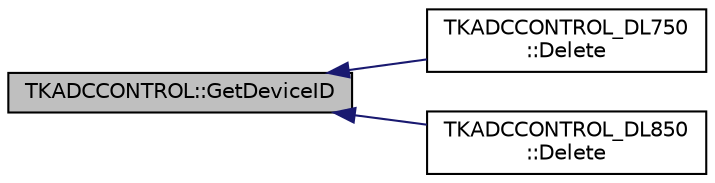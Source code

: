 digraph "TKADCCONTROL::GetDeviceID"
{
  edge [fontname="Helvetica",fontsize="10",labelfontname="Helvetica",labelfontsize="10"];
  node [fontname="Helvetica",fontsize="10",shape=record];
  rankdir="LR";
  Node6 [label="TKADCCONTROL::GetDeviceID",height=0.2,width=0.4,color="black", fillcolor="grey75", style="filled", fontcolor="black"];
  Node6 -> Node7 [dir="back",color="midnightblue",fontsize="10",style="solid",fontname="Helvetica"];
  Node7 [label="TKADCCONTROL_DL750\l::Delete",height=0.2,width=0.4,color="black", fillcolor="white", style="filled",URL="$class_t_k_a_d_c_c_o_n_t_r_o_l___d_l750.html#a27ce5b790800ffee6d2daddeb0bf9e17"];
  Node6 -> Node8 [dir="back",color="midnightblue",fontsize="10",style="solid",fontname="Helvetica"];
  Node8 [label="TKADCCONTROL_DL850\l::Delete",height=0.2,width=0.4,color="black", fillcolor="white", style="filled",URL="$class_t_k_a_d_c_c_o_n_t_r_o_l___d_l850.html#acef79a34544e50a51bab03b83652306a"];
}

